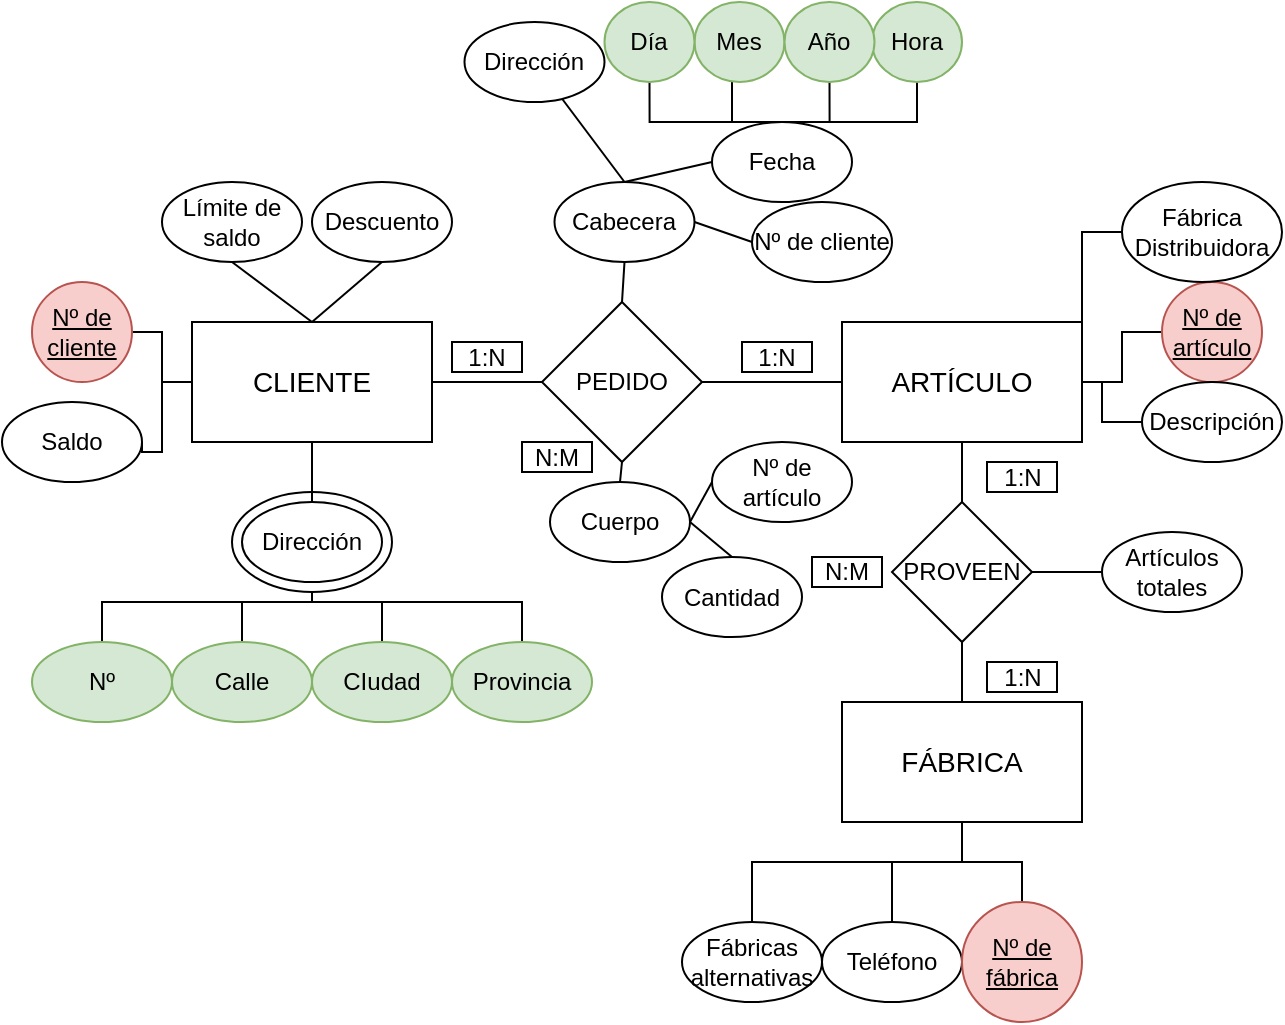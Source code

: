 <mxfile version="21.8.2" type="github">
  <diagram name="Página-1" id="TQR9zlu6BJ1Qan-c5ReP">
    <mxGraphModel dx="1434" dy="795" grid="1" gridSize="10" guides="1" tooltips="1" connect="1" arrows="1" fold="1" page="1" pageScale="1" pageWidth="827" pageHeight="1169" math="0" shadow="0">
      <root>
        <mxCell id="0" />
        <mxCell id="1" parent="0" />
        <mxCell id="3EP7MokuOxrkHio_u1YS-1" value="CLIENTE" style="rounded=0;whiteSpace=wrap;html=1;fontSize=14;" parent="1" vertex="1">
          <mxGeometry x="165" y="320" width="120" height="60" as="geometry" />
        </mxCell>
        <mxCell id="3EP7MokuOxrkHio_u1YS-2" value="ARTÍCULO" style="rounded=0;whiteSpace=wrap;html=1;fontSize=14;" parent="1" vertex="1">
          <mxGeometry x="490" y="320" width="120" height="60" as="geometry" />
        </mxCell>
        <mxCell id="3EP7MokuOxrkHio_u1YS-59" value="" style="edgeStyle=orthogonalEdgeStyle;rounded=0;orthogonalLoop=1;jettySize=auto;html=1;endArrow=none;endFill=0;" parent="1" source="3EP7MokuOxrkHio_u1YS-3" target="3EP7MokuOxrkHio_u1YS-12" edge="1">
          <mxGeometry relative="1" as="geometry">
            <Array as="points">
              <mxPoint x="515" y="590" />
              <mxPoint x="550" y="590" />
            </Array>
          </mxGeometry>
        </mxCell>
        <mxCell id="3EP7MokuOxrkHio_u1YS-3" value="Teléfono" style="ellipse;whiteSpace=wrap;html=1;" parent="1" vertex="1">
          <mxGeometry x="480" y="620" width="70" height="40" as="geometry" />
        </mxCell>
        <mxCell id="ZFye1qFsYrBGIzks9sOG-6" style="edgeStyle=orthogonalEdgeStyle;rounded=0;orthogonalLoop=1;jettySize=auto;html=1;exitX=0;exitY=0.5;exitDx=0;exitDy=0;entryX=1;entryY=0.5;entryDx=0;entryDy=0;endArrow=none;endFill=0;" edge="1" parent="1" source="3EP7MokuOxrkHio_u1YS-4" target="3EP7MokuOxrkHio_u1YS-17">
          <mxGeometry relative="1" as="geometry" />
        </mxCell>
        <mxCell id="3EP7MokuOxrkHio_u1YS-4" value="Artículos totales" style="ellipse;whiteSpace=wrap;html=1;" parent="1" vertex="1">
          <mxGeometry x="620" y="425" width="70" height="40" as="geometry" />
        </mxCell>
        <mxCell id="3EP7MokuOxrkHio_u1YS-5" value="Límite de saldo" style="ellipse;whiteSpace=wrap;html=1;" parent="1" vertex="1">
          <mxGeometry x="150" y="250" width="70" height="40" as="geometry" />
        </mxCell>
        <mxCell id="3EP7MokuOxrkHio_u1YS-30" value="" style="edgeStyle=orthogonalEdgeStyle;rounded=0;orthogonalLoop=1;jettySize=auto;html=1;entryX=0.5;entryY=1;entryDx=0;entryDy=0;endArrow=none;endFill=0;" parent="1" source="3EP7MokuOxrkHio_u1YS-6" target="3EP7MokuOxrkHio_u1YS-11" edge="1">
          <mxGeometry relative="1" as="geometry">
            <mxPoint x="220" y="460" as="targetPoint" />
            <Array as="points">
              <mxPoint x="330" y="460" />
              <mxPoint x="225" y="460" />
            </Array>
          </mxGeometry>
        </mxCell>
        <mxCell id="3EP7MokuOxrkHio_u1YS-6" value="Provincia" style="ellipse;whiteSpace=wrap;html=1;fillColor=#d5e8d4;strokeColor=#82b366;" parent="1" vertex="1">
          <mxGeometry x="295" y="480" width="70" height="40" as="geometry" />
        </mxCell>
        <mxCell id="3EP7MokuOxrkHio_u1YS-26" style="edgeStyle=orthogonalEdgeStyle;rounded=0;orthogonalLoop=1;jettySize=auto;html=1;exitX=0.5;exitY=0;exitDx=0;exitDy=0;endArrow=none;endFill=0;" parent="1" source="3EP7MokuOxrkHio_u1YS-7" target="3EP7MokuOxrkHio_u1YS-11" edge="1">
          <mxGeometry relative="1" as="geometry" />
        </mxCell>
        <mxCell id="3EP7MokuOxrkHio_u1YS-7" value="CIudad" style="ellipse;whiteSpace=wrap;html=1;fillColor=#d5e8d4;strokeColor=#82b366;" parent="1" vertex="1">
          <mxGeometry x="225" y="480" width="70" height="40" as="geometry" />
        </mxCell>
        <mxCell id="3EP7MokuOxrkHio_u1YS-28" style="edgeStyle=orthogonalEdgeStyle;rounded=0;orthogonalLoop=1;jettySize=auto;html=1;exitX=0.5;exitY=0;exitDx=0;exitDy=0;entryX=0.5;entryY=1;entryDx=0;entryDy=0;endArrow=none;endFill=0;" parent="1" source="3EP7MokuOxrkHio_u1YS-8" target="3EP7MokuOxrkHio_u1YS-11" edge="1">
          <mxGeometry relative="1" as="geometry" />
        </mxCell>
        <mxCell id="3EP7MokuOxrkHio_u1YS-8" value="Calle" style="ellipse;whiteSpace=wrap;html=1;fillColor=#d5e8d4;strokeColor=#82b366;" parent="1" vertex="1">
          <mxGeometry x="155" y="480" width="70" height="40" as="geometry" />
        </mxCell>
        <mxCell id="3EP7MokuOxrkHio_u1YS-31" style="edgeStyle=orthogonalEdgeStyle;rounded=0;orthogonalLoop=1;jettySize=auto;html=1;exitX=0.5;exitY=0;exitDx=0;exitDy=0;entryX=0.5;entryY=1;entryDx=0;entryDy=0;endArrow=none;endFill=0;" parent="1" source="3EP7MokuOxrkHio_u1YS-9" target="3EP7MokuOxrkHio_u1YS-11" edge="1">
          <mxGeometry relative="1" as="geometry">
            <Array as="points">
              <mxPoint x="120" y="460" />
              <mxPoint x="225" y="460" />
            </Array>
          </mxGeometry>
        </mxCell>
        <mxCell id="3EP7MokuOxrkHio_u1YS-9" value="Nº" style="ellipse;whiteSpace=wrap;html=1;fillColor=#d5e8d4;strokeColor=#82b366;" parent="1" vertex="1">
          <mxGeometry x="85" y="480" width="70" height="40" as="geometry" />
        </mxCell>
        <mxCell id="3EP7MokuOxrkHio_u1YS-10" value="" style="ellipse;whiteSpace=wrap;html=1;" parent="1" vertex="1">
          <mxGeometry x="185" y="405" width="80" height="50" as="geometry" />
        </mxCell>
        <mxCell id="3EP7MokuOxrkHio_u1YS-11" value="Dirección" style="ellipse;whiteSpace=wrap;html=1;" parent="1" vertex="1">
          <mxGeometry x="190" y="410" width="70" height="40" as="geometry" />
        </mxCell>
        <mxCell id="3EP7MokuOxrkHio_u1YS-12" value="FÁBRICA" style="rounded=0;whiteSpace=wrap;html=1;fontSize=14;" parent="1" vertex="1">
          <mxGeometry x="490" y="510" width="120" height="60" as="geometry" />
        </mxCell>
        <mxCell id="3EP7MokuOxrkHio_u1YS-22" value="" style="edgeStyle=orthogonalEdgeStyle;rounded=0;orthogonalLoop=1;jettySize=auto;html=1;endArrow=none;endFill=0;" parent="1" source="3EP7MokuOxrkHio_u1YS-13" target="3EP7MokuOxrkHio_u1YS-1" edge="1">
          <mxGeometry relative="1" as="geometry">
            <Array as="points">
              <mxPoint x="150" y="325" />
              <mxPoint x="150" y="350" />
            </Array>
          </mxGeometry>
        </mxCell>
        <mxCell id="3EP7MokuOxrkHio_u1YS-13" value="Nº de cliente" style="ellipse;whiteSpace=wrap;html=1;aspect=fixed;fillColor=#f8cecc;strokeColor=#b85450;fontStyle=4" parent="1" vertex="1">
          <mxGeometry x="85" y="300" width="50" height="50" as="geometry" />
        </mxCell>
        <mxCell id="3EP7MokuOxrkHio_u1YS-60" value="" style="edgeStyle=orthogonalEdgeStyle;rounded=0;orthogonalLoop=1;jettySize=auto;html=1;endArrow=none;endFill=0;" parent="1" source="3EP7MokuOxrkHio_u1YS-14" target="3EP7MokuOxrkHio_u1YS-12" edge="1">
          <mxGeometry relative="1" as="geometry">
            <Array as="points">
              <mxPoint x="580" y="590" />
              <mxPoint x="550" y="590" />
            </Array>
          </mxGeometry>
        </mxCell>
        <mxCell id="3EP7MokuOxrkHio_u1YS-14" value="Nº de fábrica" style="ellipse;whiteSpace=wrap;html=1;aspect=fixed;fillColor=#f8cecc;strokeColor=#b85450;fontStyle=4" parent="1" vertex="1">
          <mxGeometry x="550" y="610" width="60" height="60" as="geometry" />
        </mxCell>
        <mxCell id="3EP7MokuOxrkHio_u1YS-16" value="PEDIDO" style="rhombus;whiteSpace=wrap;html=1;" parent="1" vertex="1">
          <mxGeometry x="340" y="310" width="80" height="80" as="geometry" />
        </mxCell>
        <mxCell id="3EP7MokuOxrkHio_u1YS-17" value="PROVEEN" style="rhombus;whiteSpace=wrap;html=1;" parent="1" vertex="1">
          <mxGeometry x="515" y="410" width="70" height="70" as="geometry" />
        </mxCell>
        <mxCell id="3EP7MokuOxrkHio_u1YS-18" value="" style="endArrow=none;html=1;rounded=0;entryX=0;entryY=0.5;entryDx=0;entryDy=0;exitX=1;exitY=0.5;exitDx=0;exitDy=0;" parent="1" source="3EP7MokuOxrkHio_u1YS-16" target="3EP7MokuOxrkHio_u1YS-2" edge="1">
          <mxGeometry width="50" height="50" relative="1" as="geometry">
            <mxPoint x="390" y="440" as="sourcePoint" />
            <mxPoint x="440" y="390" as="targetPoint" />
          </mxGeometry>
        </mxCell>
        <mxCell id="3EP7MokuOxrkHio_u1YS-19" value="" style="endArrow=none;html=1;rounded=0;entryX=0;entryY=0.5;entryDx=0;entryDy=0;exitX=1;exitY=0.5;exitDx=0;exitDy=0;" parent="1" source="3EP7MokuOxrkHio_u1YS-1" target="3EP7MokuOxrkHio_u1YS-16" edge="1">
          <mxGeometry width="50" height="50" relative="1" as="geometry">
            <mxPoint x="390" y="440" as="sourcePoint" />
            <mxPoint x="440" y="390" as="targetPoint" />
          </mxGeometry>
        </mxCell>
        <mxCell id="3EP7MokuOxrkHio_u1YS-20" value="" style="endArrow=none;html=1;rounded=0;entryX=0.5;entryY=1;entryDx=0;entryDy=0;exitX=0.5;exitY=0;exitDx=0;exitDy=0;" parent="1" source="3EP7MokuOxrkHio_u1YS-17" target="3EP7MokuOxrkHio_u1YS-2" edge="1">
          <mxGeometry width="50" height="50" relative="1" as="geometry">
            <mxPoint x="390" y="440" as="sourcePoint" />
            <mxPoint x="440" y="390" as="targetPoint" />
          </mxGeometry>
        </mxCell>
        <mxCell id="3EP7MokuOxrkHio_u1YS-21" value="" style="endArrow=none;html=1;rounded=0;entryX=0.5;entryY=0;entryDx=0;entryDy=0;exitX=0.5;exitY=1;exitDx=0;exitDy=0;" parent="1" source="3EP7MokuOxrkHio_u1YS-17" target="3EP7MokuOxrkHio_u1YS-12" edge="1">
          <mxGeometry width="50" height="50" relative="1" as="geometry">
            <mxPoint x="390" y="440" as="sourcePoint" />
            <mxPoint x="440" y="390" as="targetPoint" />
          </mxGeometry>
        </mxCell>
        <mxCell id="3EP7MokuOxrkHio_u1YS-24" value="" style="edgeStyle=orthogonalEdgeStyle;rounded=0;orthogonalLoop=1;jettySize=auto;html=1;endArrow=none;endFill=0;" parent="1" source="3EP7MokuOxrkHio_u1YS-23" target="3EP7MokuOxrkHio_u1YS-2" edge="1">
          <mxGeometry relative="1" as="geometry" />
        </mxCell>
        <mxCell id="3EP7MokuOxrkHio_u1YS-23" value="Nº de artículo" style="ellipse;whiteSpace=wrap;html=1;aspect=fixed;fillColor=#f8cecc;strokeColor=#b85450;fontStyle=4" parent="1" vertex="1">
          <mxGeometry x="650" y="300" width="50" height="50" as="geometry" />
        </mxCell>
        <mxCell id="3EP7MokuOxrkHio_u1YS-53" style="edgeStyle=orthogonalEdgeStyle;rounded=0;orthogonalLoop=1;jettySize=auto;html=1;exitX=0.5;exitY=0;exitDx=0;exitDy=0;endArrow=none;endFill=0;" parent="1" source="3EP7MokuOxrkHio_u1YS-32" target="3EP7MokuOxrkHio_u1YS-47" edge="1">
          <mxGeometry relative="1" as="geometry">
            <Array as="points">
              <mxPoint x="435" y="220" />
            </Array>
          </mxGeometry>
        </mxCell>
        <mxCell id="ZFye1qFsYrBGIzks9sOG-1" style="edgeStyle=orthogonalEdgeStyle;rounded=0;orthogonalLoop=1;jettySize=auto;html=1;exitX=0.5;exitY=0;exitDx=0;exitDy=0;entryX=0.5;entryY=1;entryDx=0;entryDy=0;endArrow=none;endFill=0;" edge="1" parent="1" source="3EP7MokuOxrkHio_u1YS-32" target="3EP7MokuOxrkHio_u1YS-49">
          <mxGeometry relative="1" as="geometry" />
        </mxCell>
        <mxCell id="ZFye1qFsYrBGIzks9sOG-2" style="edgeStyle=orthogonalEdgeStyle;rounded=0;orthogonalLoop=1;jettySize=auto;html=1;exitX=0.5;exitY=0;exitDx=0;exitDy=0;entryX=0.5;entryY=1;entryDx=0;entryDy=0;endArrow=none;endFill=0;" edge="1" parent="1" source="3EP7MokuOxrkHio_u1YS-32" target="3EP7MokuOxrkHio_u1YS-45">
          <mxGeometry relative="1" as="geometry">
            <Array as="points">
              <mxPoint x="528" y="220" />
            </Array>
          </mxGeometry>
        </mxCell>
        <mxCell id="ZFye1qFsYrBGIzks9sOG-4" style="edgeStyle=orthogonalEdgeStyle;rounded=0;orthogonalLoop=1;jettySize=auto;html=1;exitX=0.5;exitY=0;exitDx=0;exitDy=0;entryX=0.5;entryY=1;entryDx=0;entryDy=0;endArrow=none;endFill=0;" edge="1" parent="1" source="3EP7MokuOxrkHio_u1YS-32" target="3EP7MokuOxrkHio_u1YS-48">
          <mxGeometry relative="1" as="geometry">
            <Array as="points">
              <mxPoint x="394" y="220" />
            </Array>
          </mxGeometry>
        </mxCell>
        <mxCell id="3EP7MokuOxrkHio_u1YS-32" value="Fecha" style="ellipse;whiteSpace=wrap;html=1;" parent="1" vertex="1">
          <mxGeometry x="425" y="220" width="70" height="40" as="geometry" />
        </mxCell>
        <mxCell id="3EP7MokuOxrkHio_u1YS-33" value="Descuento" style="ellipse;whiteSpace=wrap;html=1;" parent="1" vertex="1">
          <mxGeometry x="225" y="250" width="70" height="40" as="geometry" />
        </mxCell>
        <mxCell id="3EP7MokuOxrkHio_u1YS-36" style="edgeStyle=orthogonalEdgeStyle;rounded=0;orthogonalLoop=1;jettySize=auto;html=1;exitX=1;exitY=0.5;exitDx=0;exitDy=0;entryX=0;entryY=0.5;entryDx=0;entryDy=0;endArrow=none;endFill=0;" parent="1" source="3EP7MokuOxrkHio_u1YS-34" target="3EP7MokuOxrkHio_u1YS-1" edge="1">
          <mxGeometry relative="1" as="geometry">
            <Array as="points">
              <mxPoint x="140" y="385" />
              <mxPoint x="150" y="385" />
              <mxPoint x="150" y="350" />
            </Array>
          </mxGeometry>
        </mxCell>
        <mxCell id="3EP7MokuOxrkHio_u1YS-34" value="&lt;div&gt;Saldo&lt;/div&gt;" style="ellipse;whiteSpace=wrap;html=1;fontSize=12;" parent="1" vertex="1">
          <mxGeometry x="70" y="360" width="70" height="40" as="geometry" />
        </mxCell>
        <mxCell id="3EP7MokuOxrkHio_u1YS-58" value="" style="edgeStyle=orthogonalEdgeStyle;rounded=0;orthogonalLoop=1;jettySize=auto;html=1;endArrow=none;endFill=0;" parent="1" source="3EP7MokuOxrkHio_u1YS-40" target="3EP7MokuOxrkHio_u1YS-2" edge="1">
          <mxGeometry relative="1" as="geometry" />
        </mxCell>
        <mxCell id="3EP7MokuOxrkHio_u1YS-40" value="Descripción" style="ellipse;whiteSpace=wrap;html=1;" parent="1" vertex="1">
          <mxGeometry x="640" y="350" width="70" height="40" as="geometry" />
        </mxCell>
        <mxCell id="3EP7MokuOxrkHio_u1YS-41" value="Cuerpo" style="ellipse;whiteSpace=wrap;html=1;" parent="1" vertex="1">
          <mxGeometry x="344" y="400" width="70" height="40" as="geometry" />
        </mxCell>
        <mxCell id="ZFye1qFsYrBGIzks9sOG-7" style="edgeStyle=orthogonalEdgeStyle;rounded=0;orthogonalLoop=1;jettySize=auto;html=1;exitX=0.5;exitY=0;exitDx=0;exitDy=0;entryX=0.5;entryY=1;entryDx=0;entryDy=0;endArrow=none;endFill=0;" edge="1" parent="1" source="3EP7MokuOxrkHio_u1YS-42" target="3EP7MokuOxrkHio_u1YS-12">
          <mxGeometry relative="1" as="geometry">
            <Array as="points">
              <mxPoint x="445" y="590" />
              <mxPoint x="550" y="590" />
            </Array>
          </mxGeometry>
        </mxCell>
        <mxCell id="3EP7MokuOxrkHio_u1YS-42" value="Fábricas alternativas" style="ellipse;whiteSpace=wrap;html=1;" parent="1" vertex="1">
          <mxGeometry x="410" y="620" width="70" height="40" as="geometry" />
        </mxCell>
        <mxCell id="3EP7MokuOxrkHio_u1YS-56" value="" style="edgeStyle=orthogonalEdgeStyle;rounded=0;orthogonalLoop=1;jettySize=auto;html=1;entryX=1;entryY=0;entryDx=0;entryDy=0;endArrow=none;endFill=0;" parent="1" source="3EP7MokuOxrkHio_u1YS-44" target="3EP7MokuOxrkHio_u1YS-2" edge="1">
          <mxGeometry relative="1" as="geometry">
            <mxPoint x="575" y="280" as="targetPoint" />
          </mxGeometry>
        </mxCell>
        <mxCell id="3EP7MokuOxrkHio_u1YS-44" value="Fábrica Distribuidora" style="ellipse;whiteSpace=wrap;html=1;" parent="1" vertex="1">
          <mxGeometry x="630" y="250" width="80" height="50" as="geometry" />
        </mxCell>
        <mxCell id="3EP7MokuOxrkHio_u1YS-45" value="Hora" style="ellipse;whiteSpace=wrap;html=1;fillColor=#d5e8d4;strokeColor=#82b366;" parent="1" vertex="1">
          <mxGeometry x="505" y="160" width="45" height="40" as="geometry" />
        </mxCell>
        <mxCell id="3EP7MokuOxrkHio_u1YS-47" value="Mes" style="ellipse;whiteSpace=wrap;html=1;fillColor=#d5e8d4;strokeColor=#82b366;" parent="1" vertex="1">
          <mxGeometry x="416.25" y="160" width="45" height="40" as="geometry" />
        </mxCell>
        <mxCell id="3EP7MokuOxrkHio_u1YS-48" value="Día" style="ellipse;whiteSpace=wrap;html=1;fillColor=#d5e8d4;strokeColor=#82b366;" parent="1" vertex="1">
          <mxGeometry x="371.25" y="160" width="45" height="40" as="geometry" />
        </mxCell>
        <mxCell id="3EP7MokuOxrkHio_u1YS-49" value="Año" style="ellipse;whiteSpace=wrap;html=1;fillColor=#d5e8d4;strokeColor=#82b366;" parent="1" vertex="1">
          <mxGeometry x="461.25" y="160" width="45" height="40" as="geometry" />
        </mxCell>
        <mxCell id="ZFye1qFsYrBGIzks9sOG-8" value="Cabecera" style="ellipse;whiteSpace=wrap;html=1;" vertex="1" parent="1">
          <mxGeometry x="346.25" y="250" width="70" height="40" as="geometry" />
        </mxCell>
        <mxCell id="ZFye1qFsYrBGIzks9sOG-15" value="Nº de cliente" style="ellipse;whiteSpace=wrap;html=1;" vertex="1" parent="1">
          <mxGeometry x="445" y="260" width="70" height="40" as="geometry" />
        </mxCell>
        <mxCell id="ZFye1qFsYrBGIzks9sOG-16" value="Dirección" style="ellipse;whiteSpace=wrap;html=1;" vertex="1" parent="1">
          <mxGeometry x="301.25" y="170" width="70" height="40" as="geometry" />
        </mxCell>
        <mxCell id="ZFye1qFsYrBGIzks9sOG-19" value="Nº de artículo" style="ellipse;whiteSpace=wrap;html=1;" vertex="1" parent="1">
          <mxGeometry x="425" y="380" width="70" height="40" as="geometry" />
        </mxCell>
        <mxCell id="ZFye1qFsYrBGIzks9sOG-22" value="Cantidad" style="ellipse;whiteSpace=wrap;html=1;" vertex="1" parent="1">
          <mxGeometry x="400" y="437.5" width="70" height="40" as="geometry" />
        </mxCell>
        <mxCell id="ZFye1qFsYrBGIzks9sOG-27" value="1:N" style="rounded=0;whiteSpace=wrap;html=1;" vertex="1" parent="1">
          <mxGeometry x="440" y="330" width="35" height="15" as="geometry" />
        </mxCell>
        <mxCell id="ZFye1qFsYrBGIzks9sOG-30" value="1:N" style="rounded=0;whiteSpace=wrap;html=1;" vertex="1" parent="1">
          <mxGeometry x="295" y="330" width="35" height="15" as="geometry" />
        </mxCell>
        <mxCell id="ZFye1qFsYrBGIzks9sOG-31" value="1:N" style="rounded=0;whiteSpace=wrap;html=1;" vertex="1" parent="1">
          <mxGeometry x="562.5" y="390" width="35" height="15" as="geometry" />
        </mxCell>
        <mxCell id="ZFye1qFsYrBGIzks9sOG-32" value="1:N" style="rounded=0;whiteSpace=wrap;html=1;" vertex="1" parent="1">
          <mxGeometry x="562.5" y="490" width="35" height="15" as="geometry" />
        </mxCell>
        <mxCell id="ZFye1qFsYrBGIzks9sOG-33" value="N:M" style="rounded=0;whiteSpace=wrap;html=1;" vertex="1" parent="1">
          <mxGeometry x="475" y="437.5" width="35" height="15" as="geometry" />
        </mxCell>
        <mxCell id="ZFye1qFsYrBGIzks9sOG-34" value="N:M" style="rounded=0;whiteSpace=wrap;html=1;" vertex="1" parent="1">
          <mxGeometry x="330" y="380" width="35" height="15" as="geometry" />
        </mxCell>
        <mxCell id="ZFye1qFsYrBGIzks9sOG-35" value="" style="endArrow=none;html=1;rounded=0;entryX=0.5;entryY=1;entryDx=0;entryDy=0;exitX=0.5;exitY=0;exitDx=0;exitDy=0;" edge="1" parent="1" source="3EP7MokuOxrkHio_u1YS-11" target="3EP7MokuOxrkHio_u1YS-1">
          <mxGeometry width="50" height="50" relative="1" as="geometry">
            <mxPoint x="390" y="440" as="sourcePoint" />
            <mxPoint x="440" y="390" as="targetPoint" />
          </mxGeometry>
        </mxCell>
        <mxCell id="ZFye1qFsYrBGIzks9sOG-36" value="" style="endArrow=none;html=1;rounded=0;entryX=0.5;entryY=0;entryDx=0;entryDy=0;exitX=1;exitY=0.5;exitDx=0;exitDy=0;" edge="1" parent="1" source="3EP7MokuOxrkHio_u1YS-41" target="ZFye1qFsYrBGIzks9sOG-22">
          <mxGeometry width="50" height="50" relative="1" as="geometry">
            <mxPoint x="390" y="440" as="sourcePoint" />
            <mxPoint x="440" y="390" as="targetPoint" />
          </mxGeometry>
        </mxCell>
        <mxCell id="ZFye1qFsYrBGIzks9sOG-37" value="" style="endArrow=none;html=1;rounded=0;entryX=0;entryY=0.5;entryDx=0;entryDy=0;exitX=1;exitY=0.5;exitDx=0;exitDy=0;" edge="1" parent="1" source="3EP7MokuOxrkHio_u1YS-41" target="ZFye1qFsYrBGIzks9sOG-19">
          <mxGeometry width="50" height="50" relative="1" as="geometry">
            <mxPoint x="425" y="430" as="sourcePoint" />
            <mxPoint x="440" y="390" as="targetPoint" />
          </mxGeometry>
        </mxCell>
        <mxCell id="ZFye1qFsYrBGIzks9sOG-38" value="" style="endArrow=none;html=1;rounded=0;entryX=0.5;entryY=1;entryDx=0;entryDy=0;exitX=0.5;exitY=0;exitDx=0;exitDy=0;" edge="1" parent="1" source="3EP7MokuOxrkHio_u1YS-41" target="3EP7MokuOxrkHio_u1YS-16">
          <mxGeometry width="50" height="50" relative="1" as="geometry">
            <mxPoint x="390" y="440" as="sourcePoint" />
            <mxPoint x="440" y="390" as="targetPoint" />
          </mxGeometry>
        </mxCell>
        <mxCell id="ZFye1qFsYrBGIzks9sOG-39" value="" style="endArrow=none;html=1;rounded=0;entryX=0.5;entryY=1;entryDx=0;entryDy=0;exitX=0.5;exitY=0;exitDx=0;exitDy=0;" edge="1" parent="1" source="3EP7MokuOxrkHio_u1YS-16" target="ZFye1qFsYrBGIzks9sOG-8">
          <mxGeometry width="50" height="50" relative="1" as="geometry">
            <mxPoint x="390" y="440" as="sourcePoint" />
            <mxPoint x="440" y="390" as="targetPoint" />
          </mxGeometry>
        </mxCell>
        <mxCell id="ZFye1qFsYrBGIzks9sOG-40" value="" style="endArrow=none;html=1;rounded=0;entryX=0;entryY=0.5;entryDx=0;entryDy=0;exitX=1;exitY=0.5;exitDx=0;exitDy=0;" edge="1" parent="1" source="ZFye1qFsYrBGIzks9sOG-8" target="ZFye1qFsYrBGIzks9sOG-15">
          <mxGeometry width="50" height="50" relative="1" as="geometry">
            <mxPoint x="390" y="440" as="sourcePoint" />
            <mxPoint x="440" y="390" as="targetPoint" />
          </mxGeometry>
        </mxCell>
        <mxCell id="ZFye1qFsYrBGIzks9sOG-41" value="" style="endArrow=none;html=1;rounded=0;entryX=0;entryY=0.5;entryDx=0;entryDy=0;exitX=0.5;exitY=0;exitDx=0;exitDy=0;" edge="1" parent="1" source="ZFye1qFsYrBGIzks9sOG-8" target="3EP7MokuOxrkHio_u1YS-32">
          <mxGeometry width="50" height="50" relative="1" as="geometry">
            <mxPoint x="390" y="440" as="sourcePoint" />
            <mxPoint x="440" y="390" as="targetPoint" />
          </mxGeometry>
        </mxCell>
        <mxCell id="ZFye1qFsYrBGIzks9sOG-42" value="" style="endArrow=none;html=1;rounded=0;exitX=0.5;exitY=0;exitDx=0;exitDy=0;" edge="1" parent="1" source="ZFye1qFsYrBGIzks9sOG-8" target="ZFye1qFsYrBGIzks9sOG-16">
          <mxGeometry width="50" height="50" relative="1" as="geometry">
            <mxPoint x="390" y="440" as="sourcePoint" />
            <mxPoint x="440" y="390" as="targetPoint" />
          </mxGeometry>
        </mxCell>
        <mxCell id="ZFye1qFsYrBGIzks9sOG-43" value="" style="endArrow=none;html=1;rounded=0;entryX=0.5;entryY=1;entryDx=0;entryDy=0;exitX=0.5;exitY=0;exitDx=0;exitDy=0;" edge="1" parent="1" source="3EP7MokuOxrkHio_u1YS-1" target="3EP7MokuOxrkHio_u1YS-33">
          <mxGeometry width="50" height="50" relative="1" as="geometry">
            <mxPoint x="390" y="440" as="sourcePoint" />
            <mxPoint x="440" y="390" as="targetPoint" />
          </mxGeometry>
        </mxCell>
        <mxCell id="ZFye1qFsYrBGIzks9sOG-44" value="" style="endArrow=none;html=1;rounded=0;entryX=0.5;entryY=1;entryDx=0;entryDy=0;exitX=0.5;exitY=0;exitDx=0;exitDy=0;" edge="1" parent="1" source="3EP7MokuOxrkHio_u1YS-1" target="3EP7MokuOxrkHio_u1YS-5">
          <mxGeometry width="50" height="50" relative="1" as="geometry">
            <mxPoint x="390" y="440" as="sourcePoint" />
            <mxPoint x="440" y="390" as="targetPoint" />
          </mxGeometry>
        </mxCell>
      </root>
    </mxGraphModel>
  </diagram>
</mxfile>
